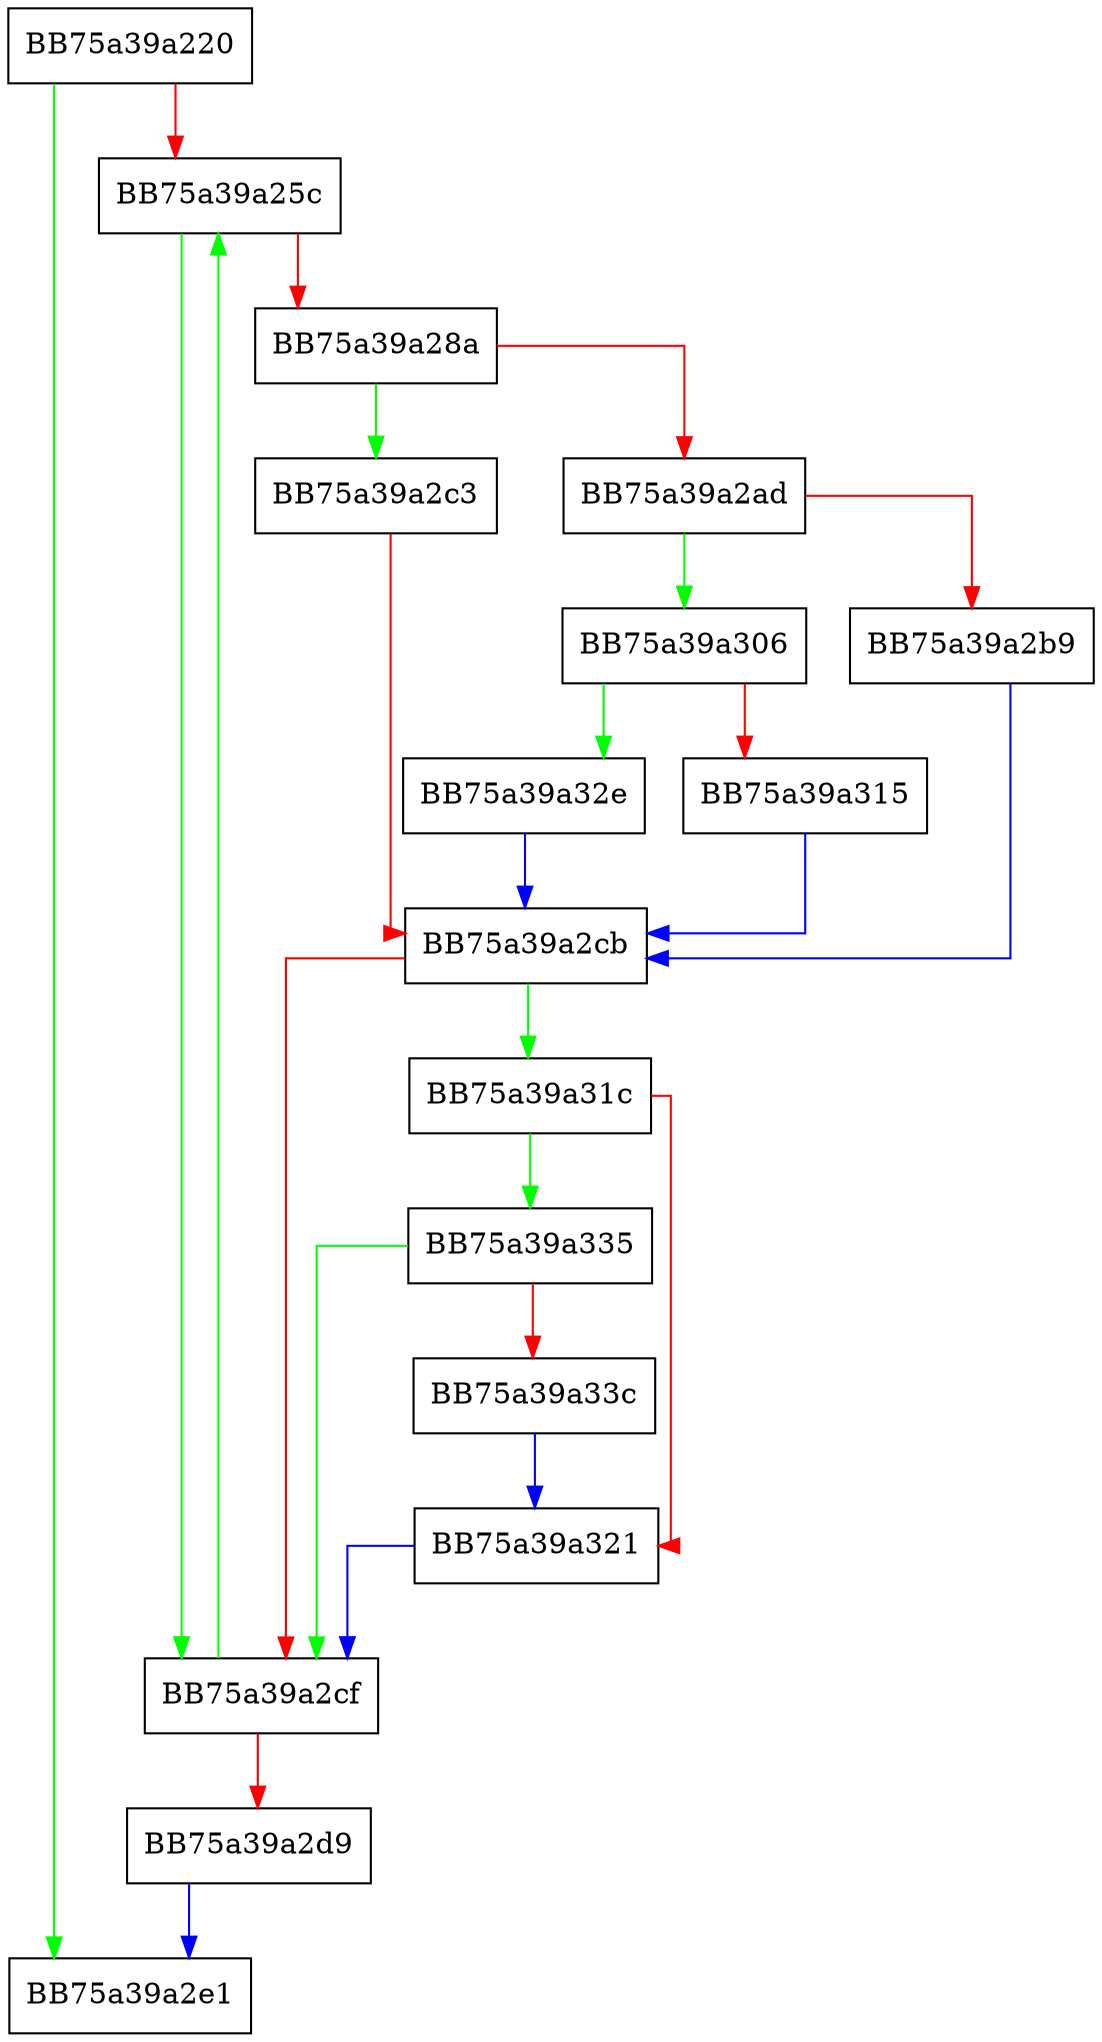 digraph _Do_call {
  node [shape="box"];
  graph [splines=ortho];
  BB75a39a220 -> BB75a39a2e1 [color="green"];
  BB75a39a220 -> BB75a39a25c [color="red"];
  BB75a39a25c -> BB75a39a2cf [color="green"];
  BB75a39a25c -> BB75a39a28a [color="red"];
  BB75a39a28a -> BB75a39a2c3 [color="green"];
  BB75a39a28a -> BB75a39a2ad [color="red"];
  BB75a39a2ad -> BB75a39a306 [color="green"];
  BB75a39a2ad -> BB75a39a2b9 [color="red"];
  BB75a39a2b9 -> BB75a39a2cb [color="blue"];
  BB75a39a2c3 -> BB75a39a2cb [color="red"];
  BB75a39a2cb -> BB75a39a31c [color="green"];
  BB75a39a2cb -> BB75a39a2cf [color="red"];
  BB75a39a2cf -> BB75a39a25c [color="green"];
  BB75a39a2cf -> BB75a39a2d9 [color="red"];
  BB75a39a2d9 -> BB75a39a2e1 [color="blue"];
  BB75a39a306 -> BB75a39a32e [color="green"];
  BB75a39a306 -> BB75a39a315 [color="red"];
  BB75a39a315 -> BB75a39a2cb [color="blue"];
  BB75a39a31c -> BB75a39a335 [color="green"];
  BB75a39a31c -> BB75a39a321 [color="red"];
  BB75a39a321 -> BB75a39a2cf [color="blue"];
  BB75a39a32e -> BB75a39a2cb [color="blue"];
  BB75a39a335 -> BB75a39a2cf [color="green"];
  BB75a39a335 -> BB75a39a33c [color="red"];
  BB75a39a33c -> BB75a39a321 [color="blue"];
}